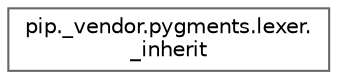 digraph "Graphical Class Hierarchy"
{
 // LATEX_PDF_SIZE
  bgcolor="transparent";
  edge [fontname=Helvetica,fontsize=10,labelfontname=Helvetica,labelfontsize=10];
  node [fontname=Helvetica,fontsize=10,shape=box,height=0.2,width=0.4];
  rankdir="LR";
  Node0 [id="Node000000",label="pip._vendor.pygments.lexer.\l_inherit",height=0.2,width=0.4,color="grey40", fillcolor="white", style="filled",URL="$d4/d0b/classpip_1_1__vendor_1_1pygments_1_1lexer_1_1__inherit.html",tooltip=" "];
}
